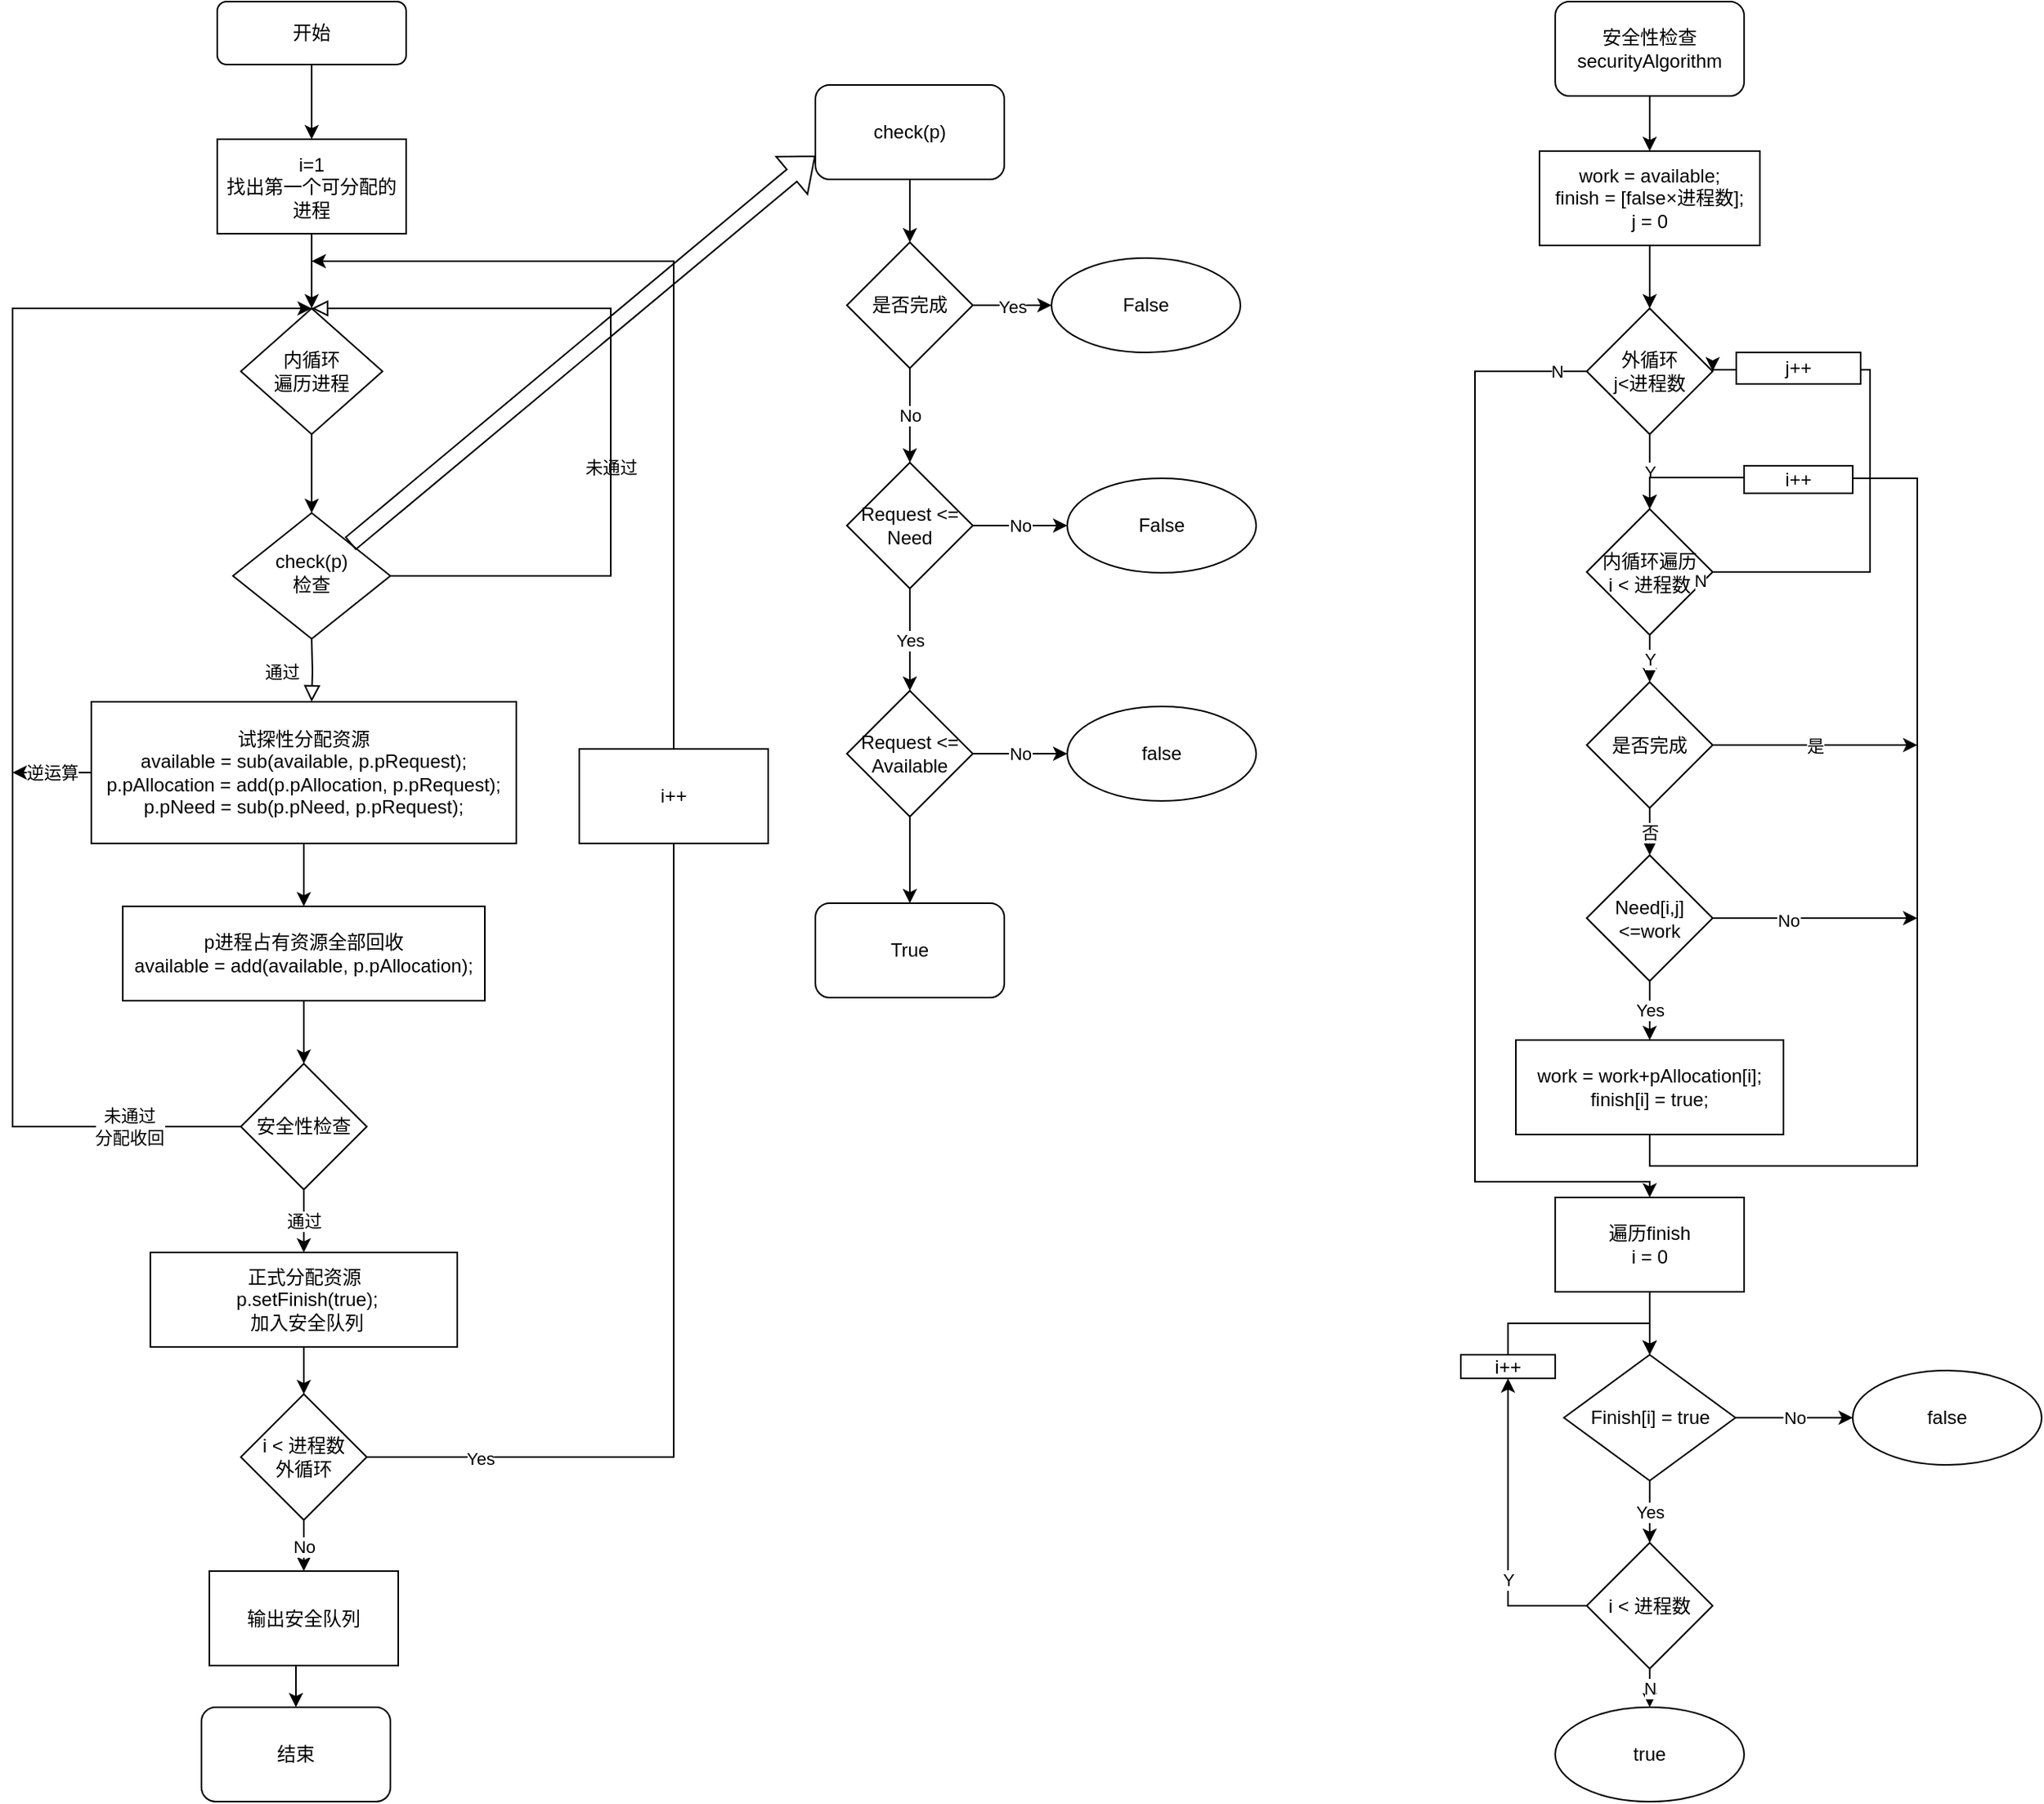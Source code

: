 <mxfile version="15.8.7" type="device"><diagram id="C5RBs43oDa-KdzZeNtuy" name="Page-1"><mxGraphModel dx="1564" dy="1154" grid="1" gridSize="10" guides="1" tooltips="1" connect="1" arrows="1" fold="1" page="1" pageScale="1" pageWidth="827" pageHeight="1169" math="0" shadow="0"><root><mxCell id="WIyWlLk6GJQsqaUBKTNV-0"/><mxCell id="WIyWlLk6GJQsqaUBKTNV-1" parent="WIyWlLk6GJQsqaUBKTNV-0"/><mxCell id="ciFvwM7omyRKz6KN_6DF-20" style="edgeStyle=orthogonalEdgeStyle;rounded=0;orthogonalLoop=1;jettySize=auto;html=1;exitX=0.5;exitY=1;exitDx=0;exitDy=0;" edge="1" parent="WIyWlLk6GJQsqaUBKTNV-1" source="WIyWlLk6GJQsqaUBKTNV-3" target="ciFvwM7omyRKz6KN_6DF-19"><mxGeometry relative="1" as="geometry"/></mxCell><mxCell id="WIyWlLk6GJQsqaUBKTNV-3" value="开始" style="rounded=1;whiteSpace=wrap;html=1;fontSize=12;glass=0;strokeWidth=1;shadow=0;" parent="WIyWlLk6GJQsqaUBKTNV-1" vertex="1"><mxGeometry x="140" y="12" width="120" height="40" as="geometry"/></mxCell><mxCell id="WIyWlLk6GJQsqaUBKTNV-4" value="通过" style="rounded=0;html=1;jettySize=auto;orthogonalLoop=1;fontSize=11;endArrow=block;endFill=0;endSize=8;strokeWidth=1;shadow=0;labelBackgroundColor=none;edgeStyle=orthogonalEdgeStyle;" parent="WIyWlLk6GJQsqaUBKTNV-1" edge="1"><mxGeometry y="20" relative="1" as="geometry"><mxPoint as="offset"/><mxPoint x="200" y="417" as="sourcePoint"/><mxPoint x="200" y="457" as="targetPoint"/></mxGeometry></mxCell><mxCell id="WIyWlLk6GJQsqaUBKTNV-5" value="未通过" style="edgeStyle=orthogonalEdgeStyle;rounded=0;html=1;jettySize=auto;orthogonalLoop=1;fontSize=11;endArrow=block;endFill=0;endSize=8;strokeWidth=1;shadow=0;labelBackgroundColor=none;entryX=0.5;entryY=0;entryDx=0;entryDy=0;" parent="WIyWlLk6GJQsqaUBKTNV-1" source="WIyWlLk6GJQsqaUBKTNV-6" target="ciFvwM7omyRKz6KN_6DF-0" edge="1"><mxGeometry x="-0.16" relative="1" as="geometry"><mxPoint y="1" as="offset"/><mxPoint x="200" y="187" as="targetPoint"/><Array as="points"><mxPoint x="390" y="377"/><mxPoint x="390" y="207"/></Array></mxGeometry></mxCell><mxCell id="WIyWlLk6GJQsqaUBKTNV-6" value="check(p)&lt;br&gt;检查" style="rhombus;whiteSpace=wrap;html=1;shadow=0;fontFamily=Helvetica;fontSize=12;align=center;strokeWidth=1;spacing=6;spacingTop=-4;" parent="WIyWlLk6GJQsqaUBKTNV-1" vertex="1"><mxGeometry x="150" y="337" width="100" height="80" as="geometry"/></mxCell><mxCell id="ciFvwM7omyRKz6KN_6DF-2" style="edgeStyle=orthogonalEdgeStyle;rounded=0;orthogonalLoop=1;jettySize=auto;html=1;exitX=0.5;exitY=1;exitDx=0;exitDy=0;entryX=0.5;entryY=0;entryDx=0;entryDy=0;" edge="1" parent="WIyWlLk6GJQsqaUBKTNV-1" source="ciFvwM7omyRKz6KN_6DF-0" target="WIyWlLk6GJQsqaUBKTNV-6"><mxGeometry relative="1" as="geometry"/></mxCell><mxCell id="ciFvwM7omyRKz6KN_6DF-0" value="内循环&lt;br&gt;遍历进程" style="rhombus;whiteSpace=wrap;html=1;" vertex="1" parent="WIyWlLk6GJQsqaUBKTNV-1"><mxGeometry x="155" y="207" width="90" height="80" as="geometry"/></mxCell><mxCell id="ciFvwM7omyRKz6KN_6DF-3" style="edgeStyle=orthogonalEdgeStyle;rounded=0;orthogonalLoop=1;jettySize=auto;html=1;exitX=0.5;exitY=1;exitDx=0;exitDy=0;entryX=0.5;entryY=0;entryDx=0;entryDy=0;" edge="1" parent="WIyWlLk6GJQsqaUBKTNV-1" source="ciFvwM7omyRKz6KN_6DF-19" target="ciFvwM7omyRKz6KN_6DF-0"><mxGeometry relative="1" as="geometry"><mxPoint x="200" y="167" as="sourcePoint"/></mxGeometry></mxCell><mxCell id="ciFvwM7omyRKz6KN_6DF-6" style="edgeStyle=orthogonalEdgeStyle;rounded=0;orthogonalLoop=1;jettySize=auto;html=1;exitX=0.5;exitY=1;exitDx=0;exitDy=0;entryX=0.5;entryY=0;entryDx=0;entryDy=0;" edge="1" parent="WIyWlLk6GJQsqaUBKTNV-1" source="ciFvwM7omyRKz6KN_6DF-4" target="ciFvwM7omyRKz6KN_6DF-5"><mxGeometry relative="1" as="geometry"/></mxCell><mxCell id="ciFvwM7omyRKz6KN_6DF-13" value="逆运算" style="edgeStyle=orthogonalEdgeStyle;rounded=0;orthogonalLoop=1;jettySize=auto;html=1;exitX=0;exitY=0.5;exitDx=0;exitDy=0;" edge="1" parent="WIyWlLk6GJQsqaUBKTNV-1" source="ciFvwM7omyRKz6KN_6DF-4"><mxGeometry relative="1" as="geometry"><mxPoint x="10" y="502" as="targetPoint"/></mxGeometry></mxCell><mxCell id="ciFvwM7omyRKz6KN_6DF-4" value="试探性分配资源&lt;br&gt;&lt;div&gt;available = sub(available, p.pRequest);&lt;/div&gt;&lt;div&gt;p.pAllocation = add(p.pAllocation, p.pRequest);&lt;/div&gt;&lt;div&gt;p.pNeed = sub(p.pNeed, p.pRequest);&lt;/div&gt;" style="rounded=0;whiteSpace=wrap;html=1;" vertex="1" parent="WIyWlLk6GJQsqaUBKTNV-1"><mxGeometry x="60" y="457" width="270" height="90" as="geometry"/></mxCell><mxCell id="ciFvwM7omyRKz6KN_6DF-8" style="edgeStyle=orthogonalEdgeStyle;rounded=0;orthogonalLoop=1;jettySize=auto;html=1;exitX=0.5;exitY=1;exitDx=0;exitDy=0;entryX=0.5;entryY=0;entryDx=0;entryDy=0;" edge="1" parent="WIyWlLk6GJQsqaUBKTNV-1" source="ciFvwM7omyRKz6KN_6DF-5" target="ciFvwM7omyRKz6KN_6DF-7"><mxGeometry relative="1" as="geometry"/></mxCell><mxCell id="ciFvwM7omyRKz6KN_6DF-5" value="p进程占有资源全部回收&lt;br&gt;available = add(available, p.pAllocation);" style="whiteSpace=wrap;html=1;" vertex="1" parent="WIyWlLk6GJQsqaUBKTNV-1"><mxGeometry x="80" y="587" width="230" height="60" as="geometry"/></mxCell><mxCell id="ciFvwM7omyRKz6KN_6DF-9" value="通过" style="edgeStyle=orthogonalEdgeStyle;rounded=0;orthogonalLoop=1;jettySize=auto;html=1;exitX=0.5;exitY=1;exitDx=0;exitDy=0;entryX=0.5;entryY=0;entryDx=0;entryDy=0;" edge="1" parent="WIyWlLk6GJQsqaUBKTNV-1" source="ciFvwM7omyRKz6KN_6DF-7" target="ciFvwM7omyRKz6KN_6DF-10"><mxGeometry relative="1" as="geometry"><mxPoint x="195" y="807" as="targetPoint"/></mxGeometry></mxCell><mxCell id="ciFvwM7omyRKz6KN_6DF-12" value="未通过&lt;br&gt;分配收回" style="edgeStyle=orthogonalEdgeStyle;rounded=0;orthogonalLoop=1;jettySize=auto;html=1;exitX=0;exitY=0.5;exitDx=0;exitDy=0;entryX=0.5;entryY=0;entryDx=0;entryDy=0;" edge="1" parent="WIyWlLk6GJQsqaUBKTNV-1" source="ciFvwM7omyRKz6KN_6DF-7" target="ciFvwM7omyRKz6KN_6DF-0"><mxGeometry x="-0.834" relative="1" as="geometry"><mxPoint x="420" y="537" as="targetPoint"/><Array as="points"><mxPoint x="10" y="727"/><mxPoint x="10" y="207"/></Array><mxPoint as="offset"/></mxGeometry></mxCell><mxCell id="ciFvwM7omyRKz6KN_6DF-7" value="安全性检查" style="rhombus;whiteSpace=wrap;html=1;" vertex="1" parent="WIyWlLk6GJQsqaUBKTNV-1"><mxGeometry x="155" y="687" width="80" height="80" as="geometry"/></mxCell><mxCell id="ciFvwM7omyRKz6KN_6DF-15" style="edgeStyle=orthogonalEdgeStyle;rounded=0;orthogonalLoop=1;jettySize=auto;html=1;exitX=1;exitY=0.5;exitDx=0;exitDy=0;" edge="1" parent="WIyWlLk6GJQsqaUBKTNV-1" source="ciFvwM7omyRKz6KN_6DF-17"><mxGeometry relative="1" as="geometry"><mxPoint x="200" y="177" as="targetPoint"/><Array as="points"><mxPoint x="430" y="937"/><mxPoint x="430" y="177"/><mxPoint x="200" y="177"/></Array></mxGeometry></mxCell><mxCell id="ciFvwM7omyRKz6KN_6DF-22" value="Yes" style="edgeLabel;html=1;align=center;verticalAlign=middle;resizable=0;points=[];" vertex="1" connectable="0" parent="ciFvwM7omyRKz6KN_6DF-15"><mxGeometry x="-0.879" y="-1" relative="1" as="geometry"><mxPoint as="offset"/></mxGeometry></mxCell><mxCell id="ciFvwM7omyRKz6KN_6DF-18" style="edgeStyle=orthogonalEdgeStyle;rounded=0;orthogonalLoop=1;jettySize=auto;html=1;exitX=0.5;exitY=1;exitDx=0;exitDy=0;entryX=0.5;entryY=0;entryDx=0;entryDy=0;" edge="1" parent="WIyWlLk6GJQsqaUBKTNV-1" source="ciFvwM7omyRKz6KN_6DF-10" target="ciFvwM7omyRKz6KN_6DF-17"><mxGeometry relative="1" as="geometry"/></mxCell><mxCell id="ciFvwM7omyRKz6KN_6DF-10" value="正式分配资源&lt;br&gt;&lt;div&gt;&amp;nbsp;p.setFinish(true);&lt;/div&gt;&lt;div&gt;&amp;nbsp;加入安全队列&lt;/div&gt;" style="rounded=0;whiteSpace=wrap;html=1;" vertex="1" parent="WIyWlLk6GJQsqaUBKTNV-1"><mxGeometry x="97.5" y="807" width="195" height="60" as="geometry"/></mxCell><mxCell id="ciFvwM7omyRKz6KN_6DF-21" value="No" style="edgeStyle=orthogonalEdgeStyle;rounded=0;orthogonalLoop=1;jettySize=auto;html=1;exitX=0.5;exitY=1;exitDx=0;exitDy=0;entryX=0.5;entryY=0;entryDx=0;entryDy=0;" edge="1" parent="WIyWlLk6GJQsqaUBKTNV-1" source="ciFvwM7omyRKz6KN_6DF-17" target="ciFvwM7omyRKz6KN_6DF-23"><mxGeometry relative="1" as="geometry"><mxPoint x="195" y="1057" as="targetPoint"/></mxGeometry></mxCell><mxCell id="ciFvwM7omyRKz6KN_6DF-17" value="i &amp;lt; 进程数&lt;br&gt;外循环" style="rhombus;whiteSpace=wrap;html=1;" vertex="1" parent="WIyWlLk6GJQsqaUBKTNV-1"><mxGeometry x="155" y="897" width="80" height="80" as="geometry"/></mxCell><mxCell id="ciFvwM7omyRKz6KN_6DF-19" value="i=1&lt;br&gt;找出第一个可分配的进程" style="whiteSpace=wrap;html=1;" vertex="1" parent="WIyWlLk6GJQsqaUBKTNV-1"><mxGeometry x="140" y="99.5" width="120" height="60" as="geometry"/></mxCell><mxCell id="ciFvwM7omyRKz6KN_6DF-27" style="edgeStyle=orthogonalEdgeStyle;rounded=0;orthogonalLoop=1;jettySize=auto;html=1;exitX=0.5;exitY=1;exitDx=0;exitDy=0;entryX=0.5;entryY=0;entryDx=0;entryDy=0;" edge="1" parent="WIyWlLk6GJQsqaUBKTNV-1" source="ciFvwM7omyRKz6KN_6DF-23" target="ciFvwM7omyRKz6KN_6DF-24"><mxGeometry relative="1" as="geometry"/></mxCell><mxCell id="ciFvwM7omyRKz6KN_6DF-23" value="输出安全队列" style="rounded=0;whiteSpace=wrap;html=1;" vertex="1" parent="WIyWlLk6GJQsqaUBKTNV-1"><mxGeometry x="135" y="1009.5" width="120" height="60" as="geometry"/></mxCell><mxCell id="ciFvwM7omyRKz6KN_6DF-24" value="结束" style="rounded=1;whiteSpace=wrap;html=1;" vertex="1" parent="WIyWlLk6GJQsqaUBKTNV-1"><mxGeometry x="130" y="1096" width="120" height="60" as="geometry"/></mxCell><mxCell id="ciFvwM7omyRKz6KN_6DF-26" value="i++" style="rounded=0;whiteSpace=wrap;html=1;" vertex="1" parent="WIyWlLk6GJQsqaUBKTNV-1"><mxGeometry x="370" y="487" width="120" height="60" as="geometry"/></mxCell><mxCell id="ciFvwM7omyRKz6KN_6DF-44" style="edgeStyle=orthogonalEdgeStyle;rounded=0;orthogonalLoop=1;jettySize=auto;html=1;exitX=0.5;exitY=1;exitDx=0;exitDy=0;entryX=0.5;entryY=0;entryDx=0;entryDy=0;" edge="1" parent="WIyWlLk6GJQsqaUBKTNV-1" source="ciFvwM7omyRKz6KN_6DF-28" target="ciFvwM7omyRKz6KN_6DF-29"><mxGeometry relative="1" as="geometry"/></mxCell><mxCell id="ciFvwM7omyRKz6KN_6DF-28" value="check(p)" style="rounded=1;whiteSpace=wrap;html=1;" vertex="1" parent="WIyWlLk6GJQsqaUBKTNV-1"><mxGeometry x="520" y="65" width="120" height="60" as="geometry"/></mxCell><mxCell id="ciFvwM7omyRKz6KN_6DF-32" value="No" style="edgeStyle=orthogonalEdgeStyle;rounded=0;orthogonalLoop=1;jettySize=auto;html=1;exitX=0.5;exitY=1;exitDx=0;exitDy=0;entryX=0.5;entryY=0;entryDx=0;entryDy=0;" edge="1" parent="WIyWlLk6GJQsqaUBKTNV-1" source="ciFvwM7omyRKz6KN_6DF-29" target="ciFvwM7omyRKz6KN_6DF-30"><mxGeometry relative="1" as="geometry"/></mxCell><mxCell id="ciFvwM7omyRKz6KN_6DF-34" value="Yes" style="edgeStyle=orthogonalEdgeStyle;rounded=0;orthogonalLoop=1;jettySize=auto;html=1;exitX=1;exitY=0.5;exitDx=0;exitDy=0;" edge="1" parent="WIyWlLk6GJQsqaUBKTNV-1" source="ciFvwM7omyRKz6KN_6DF-29"><mxGeometry relative="1" as="geometry"><mxPoint x="670" y="205" as="targetPoint"/></mxGeometry></mxCell><mxCell id="ciFvwM7omyRKz6KN_6DF-29" value="是否完成" style="rhombus;whiteSpace=wrap;html=1;" vertex="1" parent="WIyWlLk6GJQsqaUBKTNV-1"><mxGeometry x="540" y="165" width="80" height="80" as="geometry"/></mxCell><mxCell id="ciFvwM7omyRKz6KN_6DF-36" value="No" style="edgeStyle=orthogonalEdgeStyle;rounded=0;orthogonalLoop=1;jettySize=auto;html=1;" edge="1" parent="WIyWlLk6GJQsqaUBKTNV-1" source="ciFvwM7omyRKz6KN_6DF-30" target="ciFvwM7omyRKz6KN_6DF-35"><mxGeometry relative="1" as="geometry"/></mxCell><mxCell id="ciFvwM7omyRKz6KN_6DF-41" value="Yes" style="edgeStyle=orthogonalEdgeStyle;rounded=0;orthogonalLoop=1;jettySize=auto;html=1;exitX=0.5;exitY=1;exitDx=0;exitDy=0;entryX=0.5;entryY=0;entryDx=0;entryDy=0;" edge="1" parent="WIyWlLk6GJQsqaUBKTNV-1" source="ciFvwM7omyRKz6KN_6DF-30" target="ciFvwM7omyRKz6KN_6DF-31"><mxGeometry relative="1" as="geometry"/></mxCell><mxCell id="ciFvwM7omyRKz6KN_6DF-30" value="Request &amp;lt;= Need" style="rhombus;whiteSpace=wrap;html=1;" vertex="1" parent="WIyWlLk6GJQsqaUBKTNV-1"><mxGeometry x="540" y="305" width="80" height="80" as="geometry"/></mxCell><mxCell id="ciFvwM7omyRKz6KN_6DF-40" value="No" style="edgeStyle=orthogonalEdgeStyle;rounded=0;orthogonalLoop=1;jettySize=auto;html=1;" edge="1" parent="WIyWlLk6GJQsqaUBKTNV-1" source="ciFvwM7omyRKz6KN_6DF-31" target="ciFvwM7omyRKz6KN_6DF-39"><mxGeometry relative="1" as="geometry"/></mxCell><mxCell id="ciFvwM7omyRKz6KN_6DF-43" style="edgeStyle=orthogonalEdgeStyle;rounded=0;orthogonalLoop=1;jettySize=auto;html=1;exitX=0.5;exitY=1;exitDx=0;exitDy=0;" edge="1" parent="WIyWlLk6GJQsqaUBKTNV-1" source="ciFvwM7omyRKz6KN_6DF-31" target="ciFvwM7omyRKz6KN_6DF-42"><mxGeometry relative="1" as="geometry"/></mxCell><mxCell id="ciFvwM7omyRKz6KN_6DF-31" value="Request &amp;lt;= Available" style="rhombus;whiteSpace=wrap;html=1;" vertex="1" parent="WIyWlLk6GJQsqaUBKTNV-1"><mxGeometry x="540" y="450" width="80" height="80" as="geometry"/></mxCell><mxCell id="ciFvwM7omyRKz6KN_6DF-35" value="False" style="ellipse;whiteSpace=wrap;html=1;" vertex="1" parent="WIyWlLk6GJQsqaUBKTNV-1"><mxGeometry x="680" y="315" width="120" height="60" as="geometry"/></mxCell><mxCell id="ciFvwM7omyRKz6KN_6DF-38" value="False" style="ellipse;whiteSpace=wrap;html=1;" vertex="1" parent="WIyWlLk6GJQsqaUBKTNV-1"><mxGeometry x="670" y="175" width="120" height="60" as="geometry"/></mxCell><mxCell id="ciFvwM7omyRKz6KN_6DF-39" value="false" style="ellipse;whiteSpace=wrap;html=1;" vertex="1" parent="WIyWlLk6GJQsqaUBKTNV-1"><mxGeometry x="680" y="460" width="120" height="60" as="geometry"/></mxCell><mxCell id="ciFvwM7omyRKz6KN_6DF-42" value="True" style="rounded=1;whiteSpace=wrap;html=1;" vertex="1" parent="WIyWlLk6GJQsqaUBKTNV-1"><mxGeometry x="520" y="585" width="120" height="60" as="geometry"/></mxCell><mxCell id="ciFvwM7omyRKz6KN_6DF-45" value="" style="shape=flexArrow;endArrow=classic;html=1;rounded=0;entryX=0;entryY=0.75;entryDx=0;entryDy=0;" edge="1" parent="WIyWlLk6GJQsqaUBKTNV-1" source="WIyWlLk6GJQsqaUBKTNV-6" target="ciFvwM7omyRKz6KN_6DF-28"><mxGeometry width="50" height="50" relative="1" as="geometry"><mxPoint x="520" y="357" as="sourcePoint"/><mxPoint x="570" y="307" as="targetPoint"/></mxGeometry></mxCell><mxCell id="ciFvwM7omyRKz6KN_6DF-57" style="edgeStyle=orthogonalEdgeStyle;rounded=0;orthogonalLoop=1;jettySize=auto;html=1;exitX=0.5;exitY=1;exitDx=0;exitDy=0;entryX=0.5;entryY=0;entryDx=0;entryDy=0;" edge="1" parent="WIyWlLk6GJQsqaUBKTNV-1" source="ciFvwM7omyRKz6KN_6DF-47" target="ciFvwM7omyRKz6KN_6DF-52"><mxGeometry relative="1" as="geometry"/></mxCell><mxCell id="ciFvwM7omyRKz6KN_6DF-47" value="安全性检查&lt;br&gt;securityAlgorithm" style="rounded=1;whiteSpace=wrap;html=1;" vertex="1" parent="WIyWlLk6GJQsqaUBKTNV-1"><mxGeometry x="990" y="12" width="120" height="60" as="geometry"/></mxCell><mxCell id="ciFvwM7omyRKz6KN_6DF-58" value="Y" style="edgeStyle=orthogonalEdgeStyle;rounded=0;orthogonalLoop=1;jettySize=auto;html=1;exitX=0.5;exitY=1;exitDx=0;exitDy=0;entryX=0.5;entryY=0;entryDx=0;entryDy=0;" edge="1" parent="WIyWlLk6GJQsqaUBKTNV-1" source="ciFvwM7omyRKz6KN_6DF-48" target="ciFvwM7omyRKz6KN_6DF-49"><mxGeometry relative="1" as="geometry"/></mxCell><mxCell id="ciFvwM7omyRKz6KN_6DF-65" style="edgeStyle=orthogonalEdgeStyle;rounded=0;orthogonalLoop=1;jettySize=auto;html=1;exitX=1;exitY=0.5;exitDx=0;exitDy=0;entryX=1;entryY=0.5;entryDx=0;entryDy=0;startArrow=none;" edge="1" parent="WIyWlLk6GJQsqaUBKTNV-1" source="ciFvwM7omyRKz6KN_6DF-59" target="ciFvwM7omyRKz6KN_6DF-67"><mxGeometry relative="1" as="geometry"><Array as="points"><mxPoint x="1090" y="246"/></Array></mxGeometry></mxCell><mxCell id="ciFvwM7omyRKz6KN_6DF-48" value="内循环遍历&lt;br&gt;i &amp;lt; 进程数" style="rhombus;whiteSpace=wrap;html=1;" vertex="1" parent="WIyWlLk6GJQsqaUBKTNV-1"><mxGeometry x="1010" y="334.5" width="80" height="80" as="geometry"/></mxCell><mxCell id="ciFvwM7omyRKz6KN_6DF-51" value="否" style="edgeStyle=orthogonalEdgeStyle;rounded=0;orthogonalLoop=1;jettySize=auto;html=1;" edge="1" parent="WIyWlLk6GJQsqaUBKTNV-1" source="ciFvwM7omyRKz6KN_6DF-49" target="ciFvwM7omyRKz6KN_6DF-50"><mxGeometry relative="1" as="geometry"/></mxCell><mxCell id="ciFvwM7omyRKz6KN_6DF-62" value="是" style="edgeStyle=orthogonalEdgeStyle;rounded=0;orthogonalLoop=1;jettySize=auto;html=1;exitX=1;exitY=0.5;exitDx=0;exitDy=0;" edge="1" parent="WIyWlLk6GJQsqaUBKTNV-1" source="ciFvwM7omyRKz6KN_6DF-49"><mxGeometry relative="1" as="geometry"><mxPoint x="1220" y="484.5" as="targetPoint"/><Array as="points"><mxPoint x="1220" y="484.5"/></Array></mxGeometry></mxCell><mxCell id="ciFvwM7omyRKz6KN_6DF-49" value="是否完成" style="rhombus;whiteSpace=wrap;html=1;" vertex="1" parent="WIyWlLk6GJQsqaUBKTNV-1"><mxGeometry x="1010" y="444.5" width="80" height="80" as="geometry"/></mxCell><mxCell id="ciFvwM7omyRKz6KN_6DF-54" value="Yes" style="edgeStyle=orthogonalEdgeStyle;rounded=0;orthogonalLoop=1;jettySize=auto;html=1;" edge="1" parent="WIyWlLk6GJQsqaUBKTNV-1" source="ciFvwM7omyRKz6KN_6DF-50" target="ciFvwM7omyRKz6KN_6DF-53"><mxGeometry relative="1" as="geometry"/></mxCell><mxCell id="ciFvwM7omyRKz6KN_6DF-63" style="edgeStyle=orthogonalEdgeStyle;rounded=0;orthogonalLoop=1;jettySize=auto;html=1;exitX=1;exitY=0.5;exitDx=0;exitDy=0;" edge="1" parent="WIyWlLk6GJQsqaUBKTNV-1" source="ciFvwM7omyRKz6KN_6DF-50"><mxGeometry relative="1" as="geometry"><mxPoint x="1220" y="594.5" as="targetPoint"/></mxGeometry></mxCell><mxCell id="ciFvwM7omyRKz6KN_6DF-64" value="No" style="edgeLabel;html=1;align=center;verticalAlign=middle;resizable=0;points=[];" vertex="1" connectable="0" parent="ciFvwM7omyRKz6KN_6DF-63"><mxGeometry x="-0.262" y="-5" relative="1" as="geometry"><mxPoint y="-4" as="offset"/></mxGeometry></mxCell><mxCell id="ciFvwM7omyRKz6KN_6DF-50" value="Need[i,j]&amp;lt;=work" style="rhombus;whiteSpace=wrap;html=1;" vertex="1" parent="WIyWlLk6GJQsqaUBKTNV-1"><mxGeometry x="1010" y="554.5" width="80" height="80" as="geometry"/></mxCell><mxCell id="ciFvwM7omyRKz6KN_6DF-56" value="Y" style="edgeStyle=orthogonalEdgeStyle;rounded=0;orthogonalLoop=1;jettySize=auto;html=1;exitX=0.5;exitY=1;exitDx=0;exitDy=0;" edge="1" parent="WIyWlLk6GJQsqaUBKTNV-1" source="ciFvwM7omyRKz6KN_6DF-67"><mxGeometry relative="1" as="geometry"><mxPoint x="1050" y="334.5" as="targetPoint"/><mxPoint x="1050" y="257" as="sourcePoint"/></mxGeometry></mxCell><mxCell id="ciFvwM7omyRKz6KN_6DF-73" style="edgeStyle=orthogonalEdgeStyle;rounded=0;orthogonalLoop=1;jettySize=auto;html=1;exitX=0.5;exitY=1;exitDx=0;exitDy=0;entryX=0.5;entryY=0;entryDx=0;entryDy=0;" edge="1" parent="WIyWlLk6GJQsqaUBKTNV-1" source="ciFvwM7omyRKz6KN_6DF-52" target="ciFvwM7omyRKz6KN_6DF-67"><mxGeometry relative="1" as="geometry"/></mxCell><mxCell id="ciFvwM7omyRKz6KN_6DF-52" value="&lt;div&gt;work = available;&lt;/div&gt;&lt;div&gt;finish = [false×进程数];&lt;/div&gt;&lt;div&gt;&lt;span&gt;j = 0&lt;/span&gt;&lt;br&gt;&lt;/div&gt;" style="rounded=0;whiteSpace=wrap;html=1;" vertex="1" parent="WIyWlLk6GJQsqaUBKTNV-1"><mxGeometry x="980" y="107" width="140" height="60" as="geometry"/></mxCell><mxCell id="ciFvwM7omyRKz6KN_6DF-55" style="edgeStyle=orthogonalEdgeStyle;rounded=0;orthogonalLoop=1;jettySize=auto;html=1;exitX=0.5;exitY=1;exitDx=0;exitDy=0;entryX=0.5;entryY=0;entryDx=0;entryDy=0;startArrow=none;" edge="1" parent="WIyWlLk6GJQsqaUBKTNV-1" source="ciFvwM7omyRKz6KN_6DF-61" target="ciFvwM7omyRKz6KN_6DF-48"><mxGeometry relative="1" as="geometry"><Array as="points"><mxPoint x="1050" y="314.5"/></Array></mxGeometry></mxCell><mxCell id="ciFvwM7omyRKz6KN_6DF-53" value="&lt;div&gt;work = work+pAllocation[i];&lt;/div&gt;&lt;div&gt;finish[i] = true;&lt;/div&gt;" style="whiteSpace=wrap;html=1;" vertex="1" parent="WIyWlLk6GJQsqaUBKTNV-1"><mxGeometry x="965" y="672" width="170" height="60" as="geometry"/></mxCell><mxCell id="ciFvwM7omyRKz6KN_6DF-80" value="N" style="edgeStyle=orthogonalEdgeStyle;rounded=0;orthogonalLoop=1;jettySize=auto;html=1;exitX=0;exitY=0.5;exitDx=0;exitDy=0;entryX=0.5;entryY=0;entryDx=0;entryDy=0;" edge="1" parent="WIyWlLk6GJQsqaUBKTNV-1" source="ciFvwM7omyRKz6KN_6DF-67" target="ciFvwM7omyRKz6KN_6DF-81"><mxGeometry x="-0.946" relative="1" as="geometry"><mxPoint x="1050" y="827" as="targetPoint"/><Array as="points"><mxPoint x="939" y="247"/><mxPoint x="939" y="762"/><mxPoint x="1050" y="762"/></Array><mxPoint as="offset"/></mxGeometry></mxCell><mxCell id="ciFvwM7omyRKz6KN_6DF-67" value="外循环&lt;br&gt;j&amp;lt;进程数" style="rhombus;whiteSpace=wrap;html=1;" vertex="1" parent="WIyWlLk6GJQsqaUBKTNV-1"><mxGeometry x="1010" y="207" width="80" height="80" as="geometry"/></mxCell><mxCell id="ciFvwM7omyRKz6KN_6DF-61" value="i++" style="rounded=0;whiteSpace=wrap;html=1;" vertex="1" parent="WIyWlLk6GJQsqaUBKTNV-1"><mxGeometry x="1110" y="307" width="69" height="17.5" as="geometry"/></mxCell><mxCell id="ciFvwM7omyRKz6KN_6DF-72" value="" style="edgeStyle=orthogonalEdgeStyle;rounded=0;orthogonalLoop=1;jettySize=auto;html=1;exitX=0.5;exitY=1;exitDx=0;exitDy=0;endArrow=none;" edge="1" parent="WIyWlLk6GJQsqaUBKTNV-1" source="ciFvwM7omyRKz6KN_6DF-53"><mxGeometry relative="1" as="geometry"><mxPoint x="1050" y="754.5" as="sourcePoint"/><mxPoint x="1179" y="315" as="targetPoint"/><Array as="points"><mxPoint x="1050" y="752"/><mxPoint x="1220" y="752"/><mxPoint x="1220" y="315"/></Array></mxGeometry></mxCell><mxCell id="ciFvwM7omyRKz6KN_6DF-94" style="edgeStyle=orthogonalEdgeStyle;rounded=0;orthogonalLoop=1;jettySize=auto;html=1;exitX=0.5;exitY=1;exitDx=0;exitDy=0;entryX=0.5;entryY=0;entryDx=0;entryDy=0;" edge="1" parent="WIyWlLk6GJQsqaUBKTNV-1" source="ciFvwM7omyRKz6KN_6DF-81" target="ciFvwM7omyRKz6KN_6DF-82"><mxGeometry relative="1" as="geometry"/></mxCell><mxCell id="ciFvwM7omyRKz6KN_6DF-81" value="遍历finish&lt;br&gt;i = 0" style="rounded=0;whiteSpace=wrap;html=1;" vertex="1" parent="WIyWlLk6GJQsqaUBKTNV-1"><mxGeometry x="990" y="772" width="120" height="60" as="geometry"/></mxCell><mxCell id="ciFvwM7omyRKz6KN_6DF-92" value="Yes" style="edgeStyle=orthogonalEdgeStyle;rounded=0;orthogonalLoop=1;jettySize=auto;html=1;exitX=0.5;exitY=1;exitDx=0;exitDy=0;entryX=0.5;entryY=0;entryDx=0;entryDy=0;" edge="1" parent="WIyWlLk6GJQsqaUBKTNV-1" source="ciFvwM7omyRKz6KN_6DF-82" target="ciFvwM7omyRKz6KN_6DF-99"><mxGeometry relative="1" as="geometry"><mxPoint x="1050" y="1002" as="targetPoint"/><Array as="points"><mxPoint x="1050" y="982"/><mxPoint x="1050" y="982"/></Array></mxGeometry></mxCell><mxCell id="ciFvwM7omyRKz6KN_6DF-98" value="No" style="edgeStyle=orthogonalEdgeStyle;rounded=0;orthogonalLoop=1;jettySize=auto;html=1;" edge="1" parent="WIyWlLk6GJQsqaUBKTNV-1" source="ciFvwM7omyRKz6KN_6DF-82" target="ciFvwM7omyRKz6KN_6DF-97"><mxGeometry relative="1" as="geometry"/></mxCell><mxCell id="ciFvwM7omyRKz6KN_6DF-82" value="Finish[i] = true" style="rhombus;whiteSpace=wrap;html=1;" vertex="1" parent="WIyWlLk6GJQsqaUBKTNV-1"><mxGeometry x="995.5" y="872" width="109" height="80" as="geometry"/></mxCell><mxCell id="ciFvwM7omyRKz6KN_6DF-93" style="edgeStyle=orthogonalEdgeStyle;rounded=0;orthogonalLoop=1;jettySize=auto;html=1;exitX=0.5;exitY=0;exitDx=0;exitDy=0;entryX=0.5;entryY=0;entryDx=0;entryDy=0;" edge="1" parent="WIyWlLk6GJQsqaUBKTNV-1" source="ciFvwM7omyRKz6KN_6DF-84" target="ciFvwM7omyRKz6KN_6DF-82"><mxGeometry relative="1" as="geometry"/></mxCell><mxCell id="ciFvwM7omyRKz6KN_6DF-84" value="i++" style="rounded=0;whiteSpace=wrap;html=1;" vertex="1" parent="WIyWlLk6GJQsqaUBKTNV-1"><mxGeometry x="930" y="872" width="60" height="15" as="geometry"/></mxCell><mxCell id="ciFvwM7omyRKz6KN_6DF-97" value="false" style="ellipse;whiteSpace=wrap;html=1;" vertex="1" parent="WIyWlLk6GJQsqaUBKTNV-1"><mxGeometry x="1179" y="882" width="120" height="60" as="geometry"/></mxCell><mxCell id="ciFvwM7omyRKz6KN_6DF-100" value="Y" style="edgeStyle=orthogonalEdgeStyle;rounded=0;orthogonalLoop=1;jettySize=auto;html=1;exitX=0;exitY=0.5;exitDx=0;exitDy=0;entryX=0.5;entryY=1;entryDx=0;entryDy=0;" edge="1" parent="WIyWlLk6GJQsqaUBKTNV-1" source="ciFvwM7omyRKz6KN_6DF-99" target="ciFvwM7omyRKz6KN_6DF-84"><mxGeometry x="-0.311" relative="1" as="geometry"><mxPoint as="offset"/></mxGeometry></mxCell><mxCell id="ciFvwM7omyRKz6KN_6DF-107" value="N" style="edgeStyle=orthogonalEdgeStyle;rounded=0;orthogonalLoop=1;jettySize=auto;html=1;" edge="1" parent="WIyWlLk6GJQsqaUBKTNV-1" source="ciFvwM7omyRKz6KN_6DF-99" target="ciFvwM7omyRKz6KN_6DF-106"><mxGeometry relative="1" as="geometry"/></mxCell><mxCell id="ciFvwM7omyRKz6KN_6DF-99" value="i &amp;lt; 进程数" style="rhombus;whiteSpace=wrap;html=1;" vertex="1" parent="WIyWlLk6GJQsqaUBKTNV-1"><mxGeometry x="1010" y="991.5" width="80" height="80" as="geometry"/></mxCell><mxCell id="ciFvwM7omyRKz6KN_6DF-106" value="true" style="ellipse;whiteSpace=wrap;html=1;" vertex="1" parent="WIyWlLk6GJQsqaUBKTNV-1"><mxGeometry x="990" y="1096" width="120" height="60" as="geometry"/></mxCell><mxCell id="ciFvwM7omyRKz6KN_6DF-59" value="j++" style="rounded=0;whiteSpace=wrap;html=1;" vertex="1" parent="WIyWlLk6GJQsqaUBKTNV-1"><mxGeometry x="1105" y="235" width="79" height="20" as="geometry"/></mxCell><mxCell id="ciFvwM7omyRKz6KN_6DF-111" value="" style="edgeStyle=orthogonalEdgeStyle;rounded=0;orthogonalLoop=1;jettySize=auto;html=1;exitX=1;exitY=0.5;exitDx=0;exitDy=0;entryX=1;entryY=0.5;entryDx=0;entryDy=0;endArrow=none;" edge="1" parent="WIyWlLk6GJQsqaUBKTNV-1" source="ciFvwM7omyRKz6KN_6DF-48" target="ciFvwM7omyRKz6KN_6DF-59"><mxGeometry relative="1" as="geometry"><mxPoint x="1090" y="374.5" as="sourcePoint"/><mxPoint x="1090" y="247" as="targetPoint"/><Array as="points"><mxPoint x="1190" y="375"/><mxPoint x="1190" y="246"/></Array></mxGeometry></mxCell><mxCell id="ciFvwM7omyRKz6KN_6DF-112" value="N" style="edgeLabel;html=1;align=center;verticalAlign=middle;resizable=0;points=[];" vertex="1" connectable="0" parent="ciFvwM7omyRKz6KN_6DF-111"><mxGeometry x="-0.406" y="2" relative="1" as="geometry"><mxPoint x="-78" y="7" as="offset"/></mxGeometry></mxCell></root></mxGraphModel></diagram></mxfile>